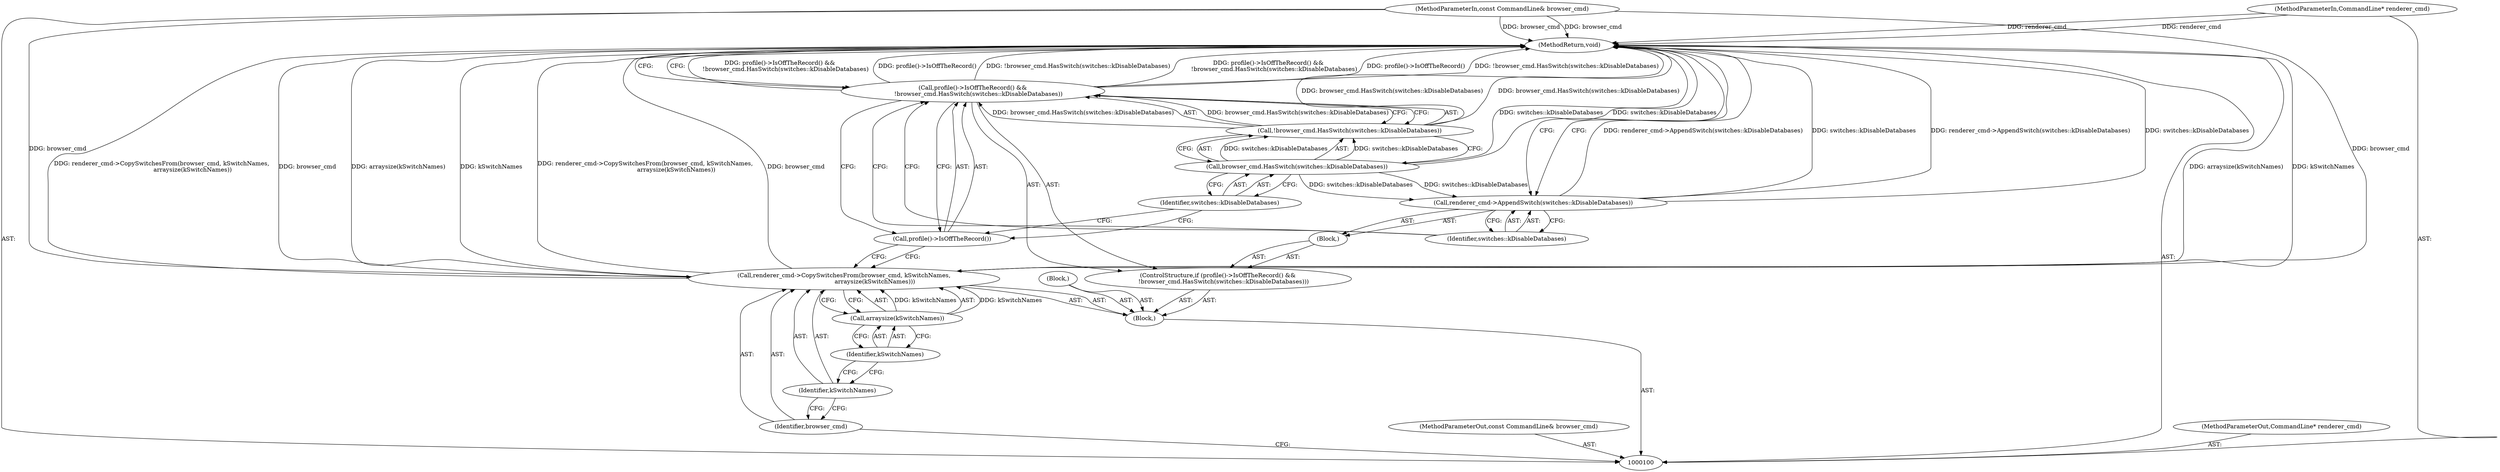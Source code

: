 digraph "0_Chrome_8262245d384be025f13e2a5b3a03b7e5c98374ce_2" {
"1000119" [label="(MethodReturn,void)"];
"1000101" [label="(MethodParameterIn,const CommandLine& browser_cmd)"];
"1000155" [label="(MethodParameterOut,const CommandLine& browser_cmd)"];
"1000103" [label="(Block,)"];
"1000102" [label="(MethodParameterIn,CommandLine* renderer_cmd)"];
"1000156" [label="(MethodParameterOut,CommandLine* renderer_cmd)"];
"1000104" [label="(Block,)"];
"1000105" [label="(Call,renderer_cmd->CopySwitchesFrom(browser_cmd, kSwitchNames,\n                                 arraysize(kSwitchNames)))"];
"1000106" [label="(Identifier,browser_cmd)"];
"1000107" [label="(Identifier,kSwitchNames)"];
"1000108" [label="(Call,arraysize(kSwitchNames))"];
"1000109" [label="(Identifier,kSwitchNames)"];
"1000110" [label="(ControlStructure,if (profile()->IsOffTheRecord() &&\n      !browser_cmd.HasSwitch(switches::kDisableDatabases)))"];
"1000111" [label="(Call,profile()->IsOffTheRecord() &&\n      !browser_cmd.HasSwitch(switches::kDisableDatabases))"];
"1000112" [label="(Call,profile()->IsOffTheRecord())"];
"1000115" [label="(Identifier,switches::kDisableDatabases)"];
"1000116" [label="(Block,)"];
"1000113" [label="(Call,!browser_cmd.HasSwitch(switches::kDisableDatabases))"];
"1000114" [label="(Call,browser_cmd.HasSwitch(switches::kDisableDatabases))"];
"1000118" [label="(Identifier,switches::kDisableDatabases)"];
"1000117" [label="(Call,renderer_cmd->AppendSwitch(switches::kDisableDatabases))"];
"1000119" -> "1000100"  [label="AST: "];
"1000119" -> "1000117"  [label="CFG: "];
"1000119" -> "1000111"  [label="CFG: "];
"1000117" -> "1000119"  [label="DDG: renderer_cmd->AppendSwitch(switches::kDisableDatabases)"];
"1000117" -> "1000119"  [label="DDG: switches::kDisableDatabases"];
"1000105" -> "1000119"  [label="DDG: arraysize(kSwitchNames)"];
"1000105" -> "1000119"  [label="DDG: kSwitchNames"];
"1000105" -> "1000119"  [label="DDG: renderer_cmd->CopySwitchesFrom(browser_cmd, kSwitchNames,\n                                 arraysize(kSwitchNames))"];
"1000105" -> "1000119"  [label="DDG: browser_cmd"];
"1000113" -> "1000119"  [label="DDG: browser_cmd.HasSwitch(switches::kDisableDatabases)"];
"1000114" -> "1000119"  [label="DDG: switches::kDisableDatabases"];
"1000111" -> "1000119"  [label="DDG: profile()->IsOffTheRecord() &&\n      !browser_cmd.HasSwitch(switches::kDisableDatabases)"];
"1000111" -> "1000119"  [label="DDG: profile()->IsOffTheRecord()"];
"1000111" -> "1000119"  [label="DDG: !browser_cmd.HasSwitch(switches::kDisableDatabases)"];
"1000102" -> "1000119"  [label="DDG: renderer_cmd"];
"1000101" -> "1000119"  [label="DDG: browser_cmd"];
"1000101" -> "1000100"  [label="AST: "];
"1000101" -> "1000119"  [label="DDG: browser_cmd"];
"1000101" -> "1000105"  [label="DDG: browser_cmd"];
"1000155" -> "1000100"  [label="AST: "];
"1000103" -> "1000100"  [label="AST: "];
"1000104" -> "1000103"  [label="AST: "];
"1000105" -> "1000103"  [label="AST: "];
"1000110" -> "1000103"  [label="AST: "];
"1000102" -> "1000100"  [label="AST: "];
"1000102" -> "1000119"  [label="DDG: renderer_cmd"];
"1000156" -> "1000100"  [label="AST: "];
"1000104" -> "1000103"  [label="AST: "];
"1000105" -> "1000103"  [label="AST: "];
"1000105" -> "1000108"  [label="CFG: "];
"1000106" -> "1000105"  [label="AST: "];
"1000107" -> "1000105"  [label="AST: "];
"1000108" -> "1000105"  [label="AST: "];
"1000112" -> "1000105"  [label="CFG: "];
"1000105" -> "1000119"  [label="DDG: arraysize(kSwitchNames)"];
"1000105" -> "1000119"  [label="DDG: kSwitchNames"];
"1000105" -> "1000119"  [label="DDG: renderer_cmd->CopySwitchesFrom(browser_cmd, kSwitchNames,\n                                 arraysize(kSwitchNames))"];
"1000105" -> "1000119"  [label="DDG: browser_cmd"];
"1000101" -> "1000105"  [label="DDG: browser_cmd"];
"1000108" -> "1000105"  [label="DDG: kSwitchNames"];
"1000106" -> "1000105"  [label="AST: "];
"1000106" -> "1000100"  [label="CFG: "];
"1000107" -> "1000106"  [label="CFG: "];
"1000107" -> "1000105"  [label="AST: "];
"1000107" -> "1000106"  [label="CFG: "];
"1000109" -> "1000107"  [label="CFG: "];
"1000108" -> "1000105"  [label="AST: "];
"1000108" -> "1000109"  [label="CFG: "];
"1000109" -> "1000108"  [label="AST: "];
"1000105" -> "1000108"  [label="CFG: "];
"1000108" -> "1000105"  [label="DDG: kSwitchNames"];
"1000109" -> "1000108"  [label="AST: "];
"1000109" -> "1000107"  [label="CFG: "];
"1000108" -> "1000109"  [label="CFG: "];
"1000110" -> "1000103"  [label="AST: "];
"1000111" -> "1000110"  [label="AST: "];
"1000116" -> "1000110"  [label="AST: "];
"1000111" -> "1000110"  [label="AST: "];
"1000111" -> "1000112"  [label="CFG: "];
"1000111" -> "1000113"  [label="CFG: "];
"1000112" -> "1000111"  [label="AST: "];
"1000113" -> "1000111"  [label="AST: "];
"1000118" -> "1000111"  [label="CFG: "];
"1000119" -> "1000111"  [label="CFG: "];
"1000111" -> "1000119"  [label="DDG: profile()->IsOffTheRecord() &&\n      !browser_cmd.HasSwitch(switches::kDisableDatabases)"];
"1000111" -> "1000119"  [label="DDG: profile()->IsOffTheRecord()"];
"1000111" -> "1000119"  [label="DDG: !browser_cmd.HasSwitch(switches::kDisableDatabases)"];
"1000113" -> "1000111"  [label="DDG: browser_cmd.HasSwitch(switches::kDisableDatabases)"];
"1000112" -> "1000111"  [label="AST: "];
"1000112" -> "1000105"  [label="CFG: "];
"1000115" -> "1000112"  [label="CFG: "];
"1000111" -> "1000112"  [label="CFG: "];
"1000115" -> "1000114"  [label="AST: "];
"1000115" -> "1000112"  [label="CFG: "];
"1000114" -> "1000115"  [label="CFG: "];
"1000116" -> "1000110"  [label="AST: "];
"1000117" -> "1000116"  [label="AST: "];
"1000113" -> "1000111"  [label="AST: "];
"1000113" -> "1000114"  [label="CFG: "];
"1000114" -> "1000113"  [label="AST: "];
"1000111" -> "1000113"  [label="CFG: "];
"1000113" -> "1000119"  [label="DDG: browser_cmd.HasSwitch(switches::kDisableDatabases)"];
"1000113" -> "1000111"  [label="DDG: browser_cmd.HasSwitch(switches::kDisableDatabases)"];
"1000114" -> "1000113"  [label="DDG: switches::kDisableDatabases"];
"1000114" -> "1000113"  [label="AST: "];
"1000114" -> "1000115"  [label="CFG: "];
"1000115" -> "1000114"  [label="AST: "];
"1000113" -> "1000114"  [label="CFG: "];
"1000114" -> "1000119"  [label="DDG: switches::kDisableDatabases"];
"1000114" -> "1000113"  [label="DDG: switches::kDisableDatabases"];
"1000114" -> "1000117"  [label="DDG: switches::kDisableDatabases"];
"1000118" -> "1000117"  [label="AST: "];
"1000118" -> "1000111"  [label="CFG: "];
"1000117" -> "1000118"  [label="CFG: "];
"1000117" -> "1000116"  [label="AST: "];
"1000117" -> "1000118"  [label="CFG: "];
"1000118" -> "1000117"  [label="AST: "];
"1000119" -> "1000117"  [label="CFG: "];
"1000117" -> "1000119"  [label="DDG: renderer_cmd->AppendSwitch(switches::kDisableDatabases)"];
"1000117" -> "1000119"  [label="DDG: switches::kDisableDatabases"];
"1000114" -> "1000117"  [label="DDG: switches::kDisableDatabases"];
}
